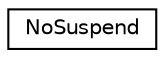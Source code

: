 digraph "Graphical Class Hierarchy"
{
  edge [fontname="Helvetica",fontsize="10",labelfontname="Helvetica",labelfontsize="10"];
  node [fontname="Helvetica",fontsize="10",shape=record];
  rankdir="LR";
  Node0 [label="NoSuspend",height=0.2,width=0.4,color="black", fillcolor="white", style="filled",URL="$struct_no_suspend.html"];
}
